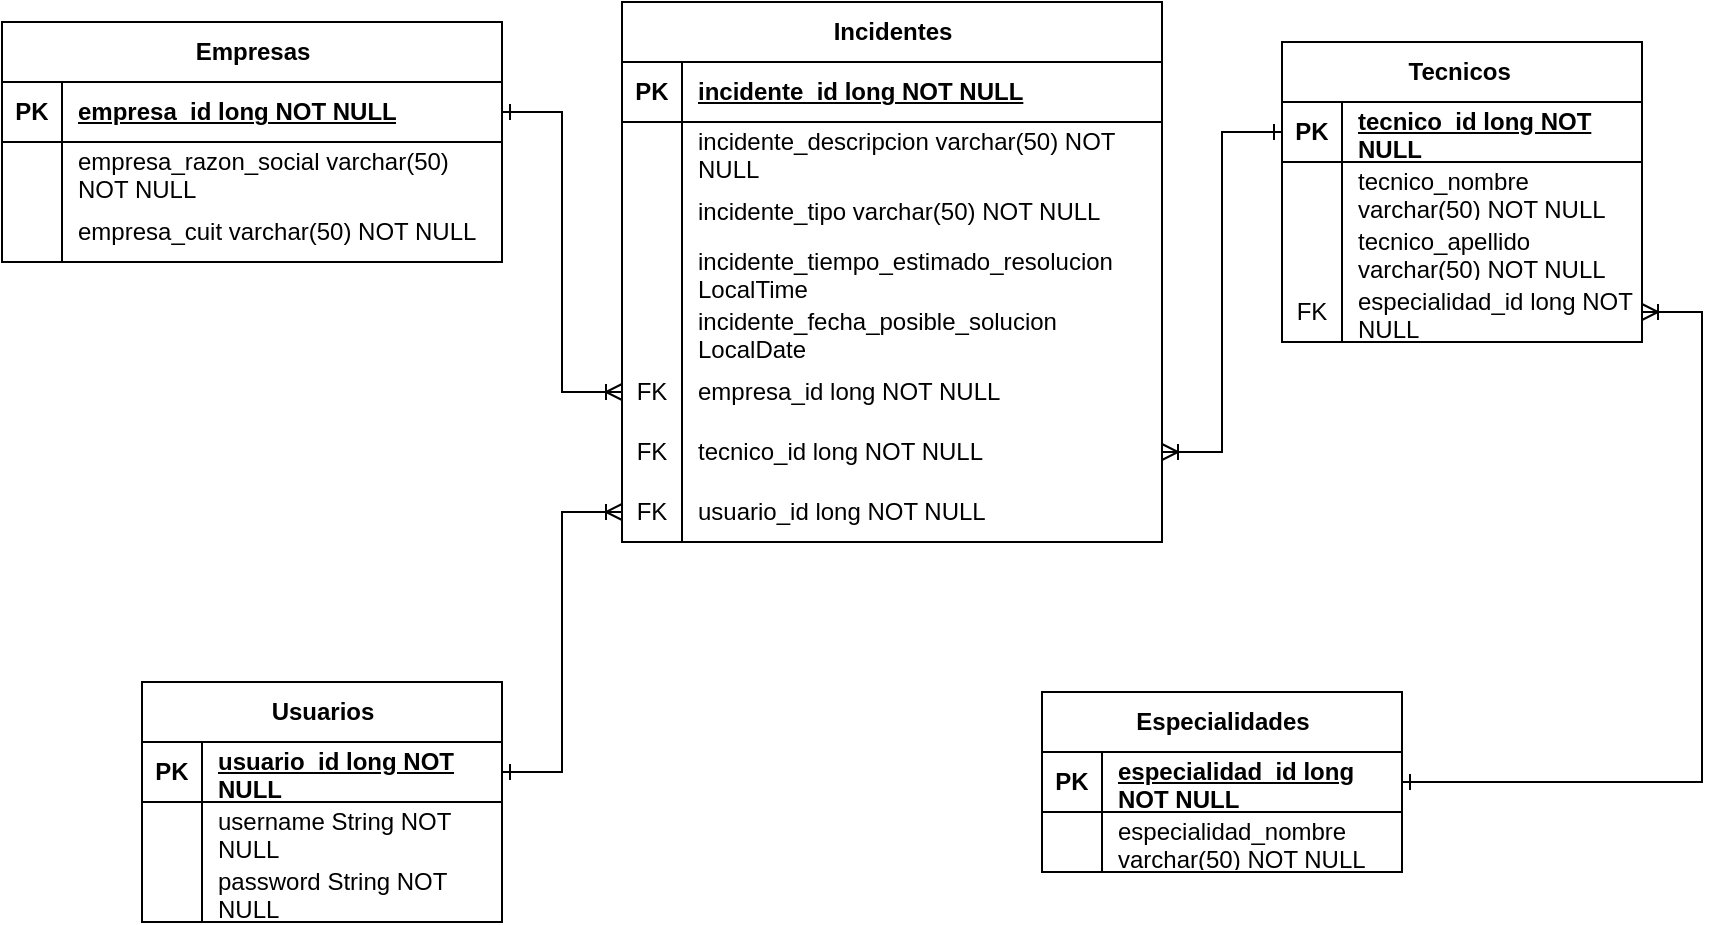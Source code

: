 <mxfile version="22.1.3" type="device">
  <diagram id="R2lEEEUBdFMjLlhIrx00" name="Page-1">
    <mxGraphModel dx="880" dy="446" grid="0" gridSize="10" guides="1" tooltips="1" connect="1" arrows="1" fold="1" page="1" pageScale="1" pageWidth="850" pageHeight="1100" background="none" math="0" shadow="0" extFonts="Permanent Marker^https://fonts.googleapis.com/css?family=Permanent+Marker">
      <root>
        <mxCell id="0" />
        <mxCell id="1" parent="0" />
        <mxCell id="V9MsBjlb3aq3BhwNbdIP-94" value="Empresas" style="shape=table;startSize=30;container=1;collapsible=1;childLayout=tableLayout;fixedRows=1;rowLines=0;fontStyle=1;align=center;resizeLast=1;html=1;" parent="1" vertex="1">
          <mxGeometry x="20" y="40" width="250" height="120" as="geometry" />
        </mxCell>
        <mxCell id="V9MsBjlb3aq3BhwNbdIP-95" value="" style="shape=tableRow;horizontal=0;startSize=0;swimlaneHead=0;swimlaneBody=0;fillColor=none;collapsible=0;dropTarget=0;points=[[0,0.5],[1,0.5]];portConstraint=eastwest;top=0;left=0;right=0;bottom=1;" parent="V9MsBjlb3aq3BhwNbdIP-94" vertex="1">
          <mxGeometry y="30" width="250" height="30" as="geometry" />
        </mxCell>
        <mxCell id="V9MsBjlb3aq3BhwNbdIP-96" value="PK" style="shape=partialRectangle;connectable=0;fillColor=none;top=0;left=0;bottom=0;right=0;fontStyle=1;overflow=hidden;whiteSpace=wrap;html=1;" parent="V9MsBjlb3aq3BhwNbdIP-95" vertex="1">
          <mxGeometry width="30" height="30" as="geometry">
            <mxRectangle width="30" height="30" as="alternateBounds" />
          </mxGeometry>
        </mxCell>
        <mxCell id="V9MsBjlb3aq3BhwNbdIP-97" value="empresa_id long NOT NULL" style="shape=partialRectangle;connectable=0;fillColor=none;top=0;left=0;bottom=0;right=0;align=left;spacingLeft=6;fontStyle=5;overflow=hidden;whiteSpace=wrap;html=1;" parent="V9MsBjlb3aq3BhwNbdIP-95" vertex="1">
          <mxGeometry x="30" width="220" height="30" as="geometry">
            <mxRectangle width="220" height="30" as="alternateBounds" />
          </mxGeometry>
        </mxCell>
        <mxCell id="V9MsBjlb3aq3BhwNbdIP-98" value="" style="shape=tableRow;horizontal=0;startSize=0;swimlaneHead=0;swimlaneBody=0;fillColor=none;collapsible=0;dropTarget=0;points=[[0,0.5],[1,0.5]];portConstraint=eastwest;top=0;left=0;right=0;bottom=0;" parent="V9MsBjlb3aq3BhwNbdIP-94" vertex="1">
          <mxGeometry y="60" width="250" height="30" as="geometry" />
        </mxCell>
        <mxCell id="V9MsBjlb3aq3BhwNbdIP-99" value="" style="shape=partialRectangle;connectable=0;fillColor=none;top=0;left=0;bottom=0;right=0;editable=1;overflow=hidden;whiteSpace=wrap;html=1;" parent="V9MsBjlb3aq3BhwNbdIP-98" vertex="1">
          <mxGeometry width="30" height="30" as="geometry">
            <mxRectangle width="30" height="30" as="alternateBounds" />
          </mxGeometry>
        </mxCell>
        <mxCell id="V9MsBjlb3aq3BhwNbdIP-100" value="empresa_razon_social varchar(50) NOT NULL" style="shape=partialRectangle;connectable=0;fillColor=none;top=0;left=0;bottom=0;right=0;align=left;spacingLeft=6;overflow=hidden;whiteSpace=wrap;html=1;" parent="V9MsBjlb3aq3BhwNbdIP-98" vertex="1">
          <mxGeometry x="30" width="220" height="30" as="geometry">
            <mxRectangle width="220" height="30" as="alternateBounds" />
          </mxGeometry>
        </mxCell>
        <mxCell id="V9MsBjlb3aq3BhwNbdIP-101" value="" style="shape=tableRow;horizontal=0;startSize=0;swimlaneHead=0;swimlaneBody=0;fillColor=none;collapsible=0;dropTarget=0;points=[[0,0.5],[1,0.5]];portConstraint=eastwest;top=0;left=0;right=0;bottom=0;" parent="V9MsBjlb3aq3BhwNbdIP-94" vertex="1">
          <mxGeometry y="90" width="250" height="30" as="geometry" />
        </mxCell>
        <mxCell id="V9MsBjlb3aq3BhwNbdIP-102" value="" style="shape=partialRectangle;connectable=0;fillColor=none;top=0;left=0;bottom=0;right=0;editable=1;overflow=hidden;whiteSpace=wrap;html=1;" parent="V9MsBjlb3aq3BhwNbdIP-101" vertex="1">
          <mxGeometry width="30" height="30" as="geometry">
            <mxRectangle width="30" height="30" as="alternateBounds" />
          </mxGeometry>
        </mxCell>
        <mxCell id="V9MsBjlb3aq3BhwNbdIP-103" value="empresa_cuit varchar(50) NOT NULL" style="shape=partialRectangle;connectable=0;fillColor=none;top=0;left=0;bottom=0;right=0;align=left;spacingLeft=6;overflow=hidden;whiteSpace=wrap;html=1;" parent="V9MsBjlb3aq3BhwNbdIP-101" vertex="1">
          <mxGeometry x="30" width="220" height="30" as="geometry">
            <mxRectangle width="220" height="30" as="alternateBounds" />
          </mxGeometry>
        </mxCell>
        <mxCell id="V9MsBjlb3aq3BhwNbdIP-107" value="Incidentes" style="shape=table;startSize=30;container=1;collapsible=1;childLayout=tableLayout;fixedRows=1;rowLines=0;fontStyle=1;align=center;resizeLast=1;html=1;" parent="1" vertex="1">
          <mxGeometry x="330" y="30" width="270" height="270" as="geometry" />
        </mxCell>
        <mxCell id="V9MsBjlb3aq3BhwNbdIP-108" value="" style="shape=tableRow;horizontal=0;startSize=0;swimlaneHead=0;swimlaneBody=0;fillColor=none;collapsible=0;dropTarget=0;points=[[0,0.5],[1,0.5]];portConstraint=eastwest;top=0;left=0;right=0;bottom=1;" parent="V9MsBjlb3aq3BhwNbdIP-107" vertex="1">
          <mxGeometry y="30" width="270" height="30" as="geometry" />
        </mxCell>
        <mxCell id="V9MsBjlb3aq3BhwNbdIP-109" value="PK" style="shape=partialRectangle;connectable=0;fillColor=none;top=0;left=0;bottom=0;right=0;fontStyle=1;overflow=hidden;whiteSpace=wrap;html=1;" parent="V9MsBjlb3aq3BhwNbdIP-108" vertex="1">
          <mxGeometry width="30" height="30" as="geometry">
            <mxRectangle width="30" height="30" as="alternateBounds" />
          </mxGeometry>
        </mxCell>
        <mxCell id="V9MsBjlb3aq3BhwNbdIP-110" value="incidente_id long NOT NULL" style="shape=partialRectangle;connectable=0;fillColor=none;top=0;left=0;bottom=0;right=0;align=left;spacingLeft=6;fontStyle=5;overflow=hidden;whiteSpace=wrap;html=1;" parent="V9MsBjlb3aq3BhwNbdIP-108" vertex="1">
          <mxGeometry x="30" width="240" height="30" as="geometry">
            <mxRectangle width="240" height="30" as="alternateBounds" />
          </mxGeometry>
        </mxCell>
        <mxCell id="V9MsBjlb3aq3BhwNbdIP-111" value="" style="shape=tableRow;horizontal=0;startSize=0;swimlaneHead=0;swimlaneBody=0;fillColor=none;collapsible=0;dropTarget=0;points=[[0,0.5],[1,0.5]];portConstraint=eastwest;top=0;left=0;right=0;bottom=0;" parent="V9MsBjlb3aq3BhwNbdIP-107" vertex="1">
          <mxGeometry y="60" width="270" height="30" as="geometry" />
        </mxCell>
        <mxCell id="V9MsBjlb3aq3BhwNbdIP-112" value="" style="shape=partialRectangle;connectable=0;fillColor=none;top=0;left=0;bottom=0;right=0;editable=1;overflow=hidden;whiteSpace=wrap;html=1;" parent="V9MsBjlb3aq3BhwNbdIP-111" vertex="1">
          <mxGeometry width="30" height="30" as="geometry">
            <mxRectangle width="30" height="30" as="alternateBounds" />
          </mxGeometry>
        </mxCell>
        <mxCell id="V9MsBjlb3aq3BhwNbdIP-113" value="incidente_descripcion varchar(50) NOT NULL" style="shape=partialRectangle;connectable=0;fillColor=none;top=0;left=0;bottom=0;right=0;align=left;spacingLeft=6;overflow=hidden;whiteSpace=wrap;html=1;" parent="V9MsBjlb3aq3BhwNbdIP-111" vertex="1">
          <mxGeometry x="30" width="240" height="30" as="geometry">
            <mxRectangle width="240" height="30" as="alternateBounds" />
          </mxGeometry>
        </mxCell>
        <mxCell id="V9MsBjlb3aq3BhwNbdIP-114" value="" style="shape=tableRow;horizontal=0;startSize=0;swimlaneHead=0;swimlaneBody=0;fillColor=none;collapsible=0;dropTarget=0;points=[[0,0.5],[1,0.5]];portConstraint=eastwest;top=0;left=0;right=0;bottom=0;" parent="V9MsBjlb3aq3BhwNbdIP-107" vertex="1">
          <mxGeometry y="90" width="270" height="30" as="geometry" />
        </mxCell>
        <mxCell id="V9MsBjlb3aq3BhwNbdIP-115" value="" style="shape=partialRectangle;connectable=0;fillColor=none;top=0;left=0;bottom=0;right=0;editable=1;overflow=hidden;whiteSpace=wrap;html=1;" parent="V9MsBjlb3aq3BhwNbdIP-114" vertex="1">
          <mxGeometry width="30" height="30" as="geometry">
            <mxRectangle width="30" height="30" as="alternateBounds" />
          </mxGeometry>
        </mxCell>
        <mxCell id="V9MsBjlb3aq3BhwNbdIP-116" value="incidente_tipo varchar(50) NOT NULL" style="shape=partialRectangle;connectable=0;fillColor=none;top=0;left=0;bottom=0;right=0;align=left;spacingLeft=6;overflow=hidden;whiteSpace=wrap;html=1;" parent="V9MsBjlb3aq3BhwNbdIP-114" vertex="1">
          <mxGeometry x="30" width="240" height="30" as="geometry">
            <mxRectangle width="240" height="30" as="alternateBounds" />
          </mxGeometry>
        </mxCell>
        <mxCell id="V9MsBjlb3aq3BhwNbdIP-123" value="" style="shape=tableRow;horizontal=0;startSize=0;swimlaneHead=0;swimlaneBody=0;fillColor=none;collapsible=0;dropTarget=0;points=[[0,0.5],[1,0.5]];portConstraint=eastwest;top=0;left=0;right=0;bottom=0;" parent="V9MsBjlb3aq3BhwNbdIP-107" vertex="1">
          <mxGeometry y="120" width="270" height="30" as="geometry" />
        </mxCell>
        <mxCell id="V9MsBjlb3aq3BhwNbdIP-124" value="" style="shape=partialRectangle;connectable=0;fillColor=none;top=0;left=0;bottom=0;right=0;editable=1;overflow=hidden;whiteSpace=wrap;html=1;" parent="V9MsBjlb3aq3BhwNbdIP-123" vertex="1">
          <mxGeometry width="30" height="30" as="geometry">
            <mxRectangle width="30" height="30" as="alternateBounds" />
          </mxGeometry>
        </mxCell>
        <mxCell id="V9MsBjlb3aq3BhwNbdIP-125" value="incidente_tiempo_estimado_resolucion LocalTime" style="shape=partialRectangle;connectable=0;fillColor=none;top=0;left=0;bottom=0;right=0;align=left;spacingLeft=6;overflow=hidden;whiteSpace=wrap;html=1;" parent="V9MsBjlb3aq3BhwNbdIP-123" vertex="1">
          <mxGeometry x="30" width="240" height="30" as="geometry">
            <mxRectangle width="240" height="30" as="alternateBounds" />
          </mxGeometry>
        </mxCell>
        <mxCell id="V9MsBjlb3aq3BhwNbdIP-120" value="" style="shape=tableRow;horizontal=0;startSize=0;swimlaneHead=0;swimlaneBody=0;fillColor=none;collapsible=0;dropTarget=0;points=[[0,0.5],[1,0.5]];portConstraint=eastwest;top=0;left=0;right=0;bottom=0;" parent="V9MsBjlb3aq3BhwNbdIP-107" vertex="1">
          <mxGeometry y="150" width="270" height="30" as="geometry" />
        </mxCell>
        <mxCell id="V9MsBjlb3aq3BhwNbdIP-121" value="" style="shape=partialRectangle;connectable=0;fillColor=none;top=0;left=0;bottom=0;right=0;editable=1;overflow=hidden;whiteSpace=wrap;html=1;" parent="V9MsBjlb3aq3BhwNbdIP-120" vertex="1">
          <mxGeometry width="30" height="30" as="geometry">
            <mxRectangle width="30" height="30" as="alternateBounds" />
          </mxGeometry>
        </mxCell>
        <mxCell id="V9MsBjlb3aq3BhwNbdIP-122" value="incidente_fecha_posible_solucion LocalDate" style="shape=partialRectangle;connectable=0;fillColor=none;top=0;left=0;bottom=0;right=0;align=left;spacingLeft=6;overflow=hidden;whiteSpace=wrap;html=1;" parent="V9MsBjlb3aq3BhwNbdIP-120" vertex="1">
          <mxGeometry x="30" width="240" height="30" as="geometry">
            <mxRectangle width="240" height="30" as="alternateBounds" />
          </mxGeometry>
        </mxCell>
        <mxCell id="V9MsBjlb3aq3BhwNbdIP-132" value="" style="shape=tableRow;horizontal=0;startSize=0;swimlaneHead=0;swimlaneBody=0;fillColor=none;collapsible=0;dropTarget=0;points=[[0,0.5],[1,0.5]];portConstraint=eastwest;top=0;left=0;right=0;bottom=0;" parent="V9MsBjlb3aq3BhwNbdIP-107" vertex="1">
          <mxGeometry y="180" width="270" height="30" as="geometry" />
        </mxCell>
        <mxCell id="V9MsBjlb3aq3BhwNbdIP-133" value="FK" style="shape=partialRectangle;connectable=0;fillColor=none;top=0;left=0;bottom=0;right=0;editable=1;overflow=hidden;whiteSpace=wrap;html=1;" parent="V9MsBjlb3aq3BhwNbdIP-132" vertex="1">
          <mxGeometry width="30" height="30" as="geometry">
            <mxRectangle width="30" height="30" as="alternateBounds" />
          </mxGeometry>
        </mxCell>
        <mxCell id="V9MsBjlb3aq3BhwNbdIP-134" value="empresa_id long NOT NULL" style="shape=partialRectangle;connectable=0;fillColor=none;top=0;left=0;bottom=0;right=0;align=left;spacingLeft=6;overflow=hidden;whiteSpace=wrap;html=1;" parent="V9MsBjlb3aq3BhwNbdIP-132" vertex="1">
          <mxGeometry x="30" width="240" height="30" as="geometry">
            <mxRectangle width="240" height="30" as="alternateBounds" />
          </mxGeometry>
        </mxCell>
        <mxCell id="V9MsBjlb3aq3BhwNbdIP-135" value="" style="shape=tableRow;horizontal=0;startSize=0;swimlaneHead=0;swimlaneBody=0;fillColor=none;collapsible=0;dropTarget=0;points=[[0,0.5],[1,0.5]];portConstraint=eastwest;top=0;left=0;right=0;bottom=0;" parent="V9MsBjlb3aq3BhwNbdIP-107" vertex="1">
          <mxGeometry y="210" width="270" height="30" as="geometry" />
        </mxCell>
        <mxCell id="V9MsBjlb3aq3BhwNbdIP-136" value="FK" style="shape=partialRectangle;connectable=0;fillColor=none;top=0;left=0;bottom=0;right=0;editable=1;overflow=hidden;whiteSpace=wrap;html=1;" parent="V9MsBjlb3aq3BhwNbdIP-135" vertex="1">
          <mxGeometry width="30" height="30" as="geometry">
            <mxRectangle width="30" height="30" as="alternateBounds" />
          </mxGeometry>
        </mxCell>
        <mxCell id="V9MsBjlb3aq3BhwNbdIP-137" value="tecnico_id long NOT NULL" style="shape=partialRectangle;connectable=0;fillColor=none;top=0;left=0;bottom=0;right=0;align=left;spacingLeft=6;overflow=hidden;whiteSpace=wrap;html=1;" parent="V9MsBjlb3aq3BhwNbdIP-135" vertex="1">
          <mxGeometry x="30" width="240" height="30" as="geometry">
            <mxRectangle width="240" height="30" as="alternateBounds" />
          </mxGeometry>
        </mxCell>
        <mxCell id="V9MsBjlb3aq3BhwNbdIP-126" value="" style="shape=tableRow;horizontal=0;startSize=0;swimlaneHead=0;swimlaneBody=0;fillColor=none;collapsible=0;dropTarget=0;points=[[0,0.5],[1,0.5]];portConstraint=eastwest;top=0;left=0;right=0;bottom=0;" parent="V9MsBjlb3aq3BhwNbdIP-107" vertex="1">
          <mxGeometry y="240" width="270" height="30" as="geometry" />
        </mxCell>
        <mxCell id="V9MsBjlb3aq3BhwNbdIP-127" value="FK" style="shape=partialRectangle;connectable=0;fillColor=none;top=0;left=0;bottom=0;right=0;editable=1;overflow=hidden;whiteSpace=wrap;html=1;" parent="V9MsBjlb3aq3BhwNbdIP-126" vertex="1">
          <mxGeometry width="30" height="30" as="geometry">
            <mxRectangle width="30" height="30" as="alternateBounds" />
          </mxGeometry>
        </mxCell>
        <mxCell id="V9MsBjlb3aq3BhwNbdIP-128" value="usuario_id long NOT NULL" style="shape=partialRectangle;connectable=0;fillColor=none;top=0;left=0;bottom=0;right=0;align=left;spacingLeft=6;overflow=hidden;whiteSpace=wrap;html=1;" parent="V9MsBjlb3aq3BhwNbdIP-126" vertex="1">
          <mxGeometry x="30" width="240" height="30" as="geometry">
            <mxRectangle width="240" height="30" as="alternateBounds" />
          </mxGeometry>
        </mxCell>
        <mxCell id="V9MsBjlb3aq3BhwNbdIP-138" value="Tecnicos&amp;nbsp;" style="shape=table;startSize=30;container=1;collapsible=1;childLayout=tableLayout;fixedRows=1;rowLines=0;fontStyle=1;align=center;resizeLast=1;html=1;" parent="1" vertex="1">
          <mxGeometry x="660" y="50" width="180" height="150" as="geometry" />
        </mxCell>
        <mxCell id="V9MsBjlb3aq3BhwNbdIP-139" value="" style="shape=tableRow;horizontal=0;startSize=0;swimlaneHead=0;swimlaneBody=0;fillColor=none;collapsible=0;dropTarget=0;points=[[0,0.5],[1,0.5]];portConstraint=eastwest;top=0;left=0;right=0;bottom=1;" parent="V9MsBjlb3aq3BhwNbdIP-138" vertex="1">
          <mxGeometry y="30" width="180" height="30" as="geometry" />
        </mxCell>
        <mxCell id="V9MsBjlb3aq3BhwNbdIP-140" value="PK" style="shape=partialRectangle;connectable=0;fillColor=none;top=0;left=0;bottom=0;right=0;fontStyle=1;overflow=hidden;whiteSpace=wrap;html=1;" parent="V9MsBjlb3aq3BhwNbdIP-139" vertex="1">
          <mxGeometry width="30" height="30" as="geometry">
            <mxRectangle width="30" height="30" as="alternateBounds" />
          </mxGeometry>
        </mxCell>
        <mxCell id="V9MsBjlb3aq3BhwNbdIP-141" value="tecnico_id long NOT NULL" style="shape=partialRectangle;connectable=0;fillColor=none;top=0;left=0;bottom=0;right=0;align=left;spacingLeft=6;fontStyle=5;overflow=hidden;whiteSpace=wrap;html=1;" parent="V9MsBjlb3aq3BhwNbdIP-139" vertex="1">
          <mxGeometry x="30" width="150" height="30" as="geometry">
            <mxRectangle width="150" height="30" as="alternateBounds" />
          </mxGeometry>
        </mxCell>
        <mxCell id="V9MsBjlb3aq3BhwNbdIP-142" value="" style="shape=tableRow;horizontal=0;startSize=0;swimlaneHead=0;swimlaneBody=0;fillColor=none;collapsible=0;dropTarget=0;points=[[0,0.5],[1,0.5]];portConstraint=eastwest;top=0;left=0;right=0;bottom=0;" parent="V9MsBjlb3aq3BhwNbdIP-138" vertex="1">
          <mxGeometry y="60" width="180" height="30" as="geometry" />
        </mxCell>
        <mxCell id="V9MsBjlb3aq3BhwNbdIP-143" value="" style="shape=partialRectangle;connectable=0;fillColor=none;top=0;left=0;bottom=0;right=0;editable=1;overflow=hidden;whiteSpace=wrap;html=1;" parent="V9MsBjlb3aq3BhwNbdIP-142" vertex="1">
          <mxGeometry width="30" height="30" as="geometry">
            <mxRectangle width="30" height="30" as="alternateBounds" />
          </mxGeometry>
        </mxCell>
        <mxCell id="V9MsBjlb3aq3BhwNbdIP-144" value="tecnico_nombre varchar(50) NOT NULL" style="shape=partialRectangle;connectable=0;fillColor=none;top=0;left=0;bottom=0;right=0;align=left;spacingLeft=6;overflow=hidden;whiteSpace=wrap;html=1;" parent="V9MsBjlb3aq3BhwNbdIP-142" vertex="1">
          <mxGeometry x="30" width="150" height="30" as="geometry">
            <mxRectangle width="150" height="30" as="alternateBounds" />
          </mxGeometry>
        </mxCell>
        <mxCell id="V9MsBjlb3aq3BhwNbdIP-145" value="" style="shape=tableRow;horizontal=0;startSize=0;swimlaneHead=0;swimlaneBody=0;fillColor=none;collapsible=0;dropTarget=0;points=[[0,0.5],[1,0.5]];portConstraint=eastwest;top=0;left=0;right=0;bottom=0;" parent="V9MsBjlb3aq3BhwNbdIP-138" vertex="1">
          <mxGeometry y="90" width="180" height="30" as="geometry" />
        </mxCell>
        <mxCell id="V9MsBjlb3aq3BhwNbdIP-146" value="" style="shape=partialRectangle;connectable=0;fillColor=none;top=0;left=0;bottom=0;right=0;editable=1;overflow=hidden;whiteSpace=wrap;html=1;" parent="V9MsBjlb3aq3BhwNbdIP-145" vertex="1">
          <mxGeometry width="30" height="30" as="geometry">
            <mxRectangle width="30" height="30" as="alternateBounds" />
          </mxGeometry>
        </mxCell>
        <mxCell id="V9MsBjlb3aq3BhwNbdIP-147" value="tecnico_apellido varchar(50) NOT NULL" style="shape=partialRectangle;connectable=0;fillColor=none;top=0;left=0;bottom=0;right=0;align=left;spacingLeft=6;overflow=hidden;whiteSpace=wrap;html=1;" parent="V9MsBjlb3aq3BhwNbdIP-145" vertex="1">
          <mxGeometry x="30" width="150" height="30" as="geometry">
            <mxRectangle width="150" height="30" as="alternateBounds" />
          </mxGeometry>
        </mxCell>
        <mxCell id="V9MsBjlb3aq3BhwNbdIP-177" value="" style="shape=tableRow;horizontal=0;startSize=0;swimlaneHead=0;swimlaneBody=0;fillColor=none;collapsible=0;dropTarget=0;points=[[0,0.5],[1,0.5]];portConstraint=eastwest;top=0;left=0;right=0;bottom=0;" parent="V9MsBjlb3aq3BhwNbdIP-138" vertex="1">
          <mxGeometry y="120" width="180" height="30" as="geometry" />
        </mxCell>
        <mxCell id="V9MsBjlb3aq3BhwNbdIP-178" value="FK" style="shape=partialRectangle;connectable=0;fillColor=none;top=0;left=0;bottom=0;right=0;editable=1;overflow=hidden;whiteSpace=wrap;html=1;" parent="V9MsBjlb3aq3BhwNbdIP-177" vertex="1">
          <mxGeometry width="30" height="30" as="geometry">
            <mxRectangle width="30" height="30" as="alternateBounds" />
          </mxGeometry>
        </mxCell>
        <mxCell id="V9MsBjlb3aq3BhwNbdIP-179" value="especialidad_id long NOT NULL" style="shape=partialRectangle;connectable=0;fillColor=none;top=0;left=0;bottom=0;right=0;align=left;spacingLeft=6;overflow=hidden;whiteSpace=wrap;html=1;" parent="V9MsBjlb3aq3BhwNbdIP-177" vertex="1">
          <mxGeometry x="30" width="150" height="30" as="geometry">
            <mxRectangle width="150" height="30" as="alternateBounds" />
          </mxGeometry>
        </mxCell>
        <mxCell id="V9MsBjlb3aq3BhwNbdIP-151" value="Especialidades" style="shape=table;startSize=30;container=1;collapsible=1;childLayout=tableLayout;fixedRows=1;rowLines=0;fontStyle=1;align=center;resizeLast=1;html=1;" parent="1" vertex="1">
          <mxGeometry x="540" y="375" width="180" height="90" as="geometry" />
        </mxCell>
        <mxCell id="V9MsBjlb3aq3BhwNbdIP-152" value="" style="shape=tableRow;horizontal=0;startSize=0;swimlaneHead=0;swimlaneBody=0;fillColor=none;collapsible=0;dropTarget=0;points=[[0,0.5],[1,0.5]];portConstraint=eastwest;top=0;left=0;right=0;bottom=1;" parent="V9MsBjlb3aq3BhwNbdIP-151" vertex="1">
          <mxGeometry y="30" width="180" height="30" as="geometry" />
        </mxCell>
        <mxCell id="V9MsBjlb3aq3BhwNbdIP-153" value="PK" style="shape=partialRectangle;connectable=0;fillColor=none;top=0;left=0;bottom=0;right=0;fontStyle=1;overflow=hidden;whiteSpace=wrap;html=1;" parent="V9MsBjlb3aq3BhwNbdIP-152" vertex="1">
          <mxGeometry width="30" height="30" as="geometry">
            <mxRectangle width="30" height="30" as="alternateBounds" />
          </mxGeometry>
        </mxCell>
        <mxCell id="V9MsBjlb3aq3BhwNbdIP-154" value="especialidad_id long NOT NULL" style="shape=partialRectangle;connectable=0;fillColor=none;top=0;left=0;bottom=0;right=0;align=left;spacingLeft=6;fontStyle=5;overflow=hidden;whiteSpace=wrap;html=1;" parent="V9MsBjlb3aq3BhwNbdIP-152" vertex="1">
          <mxGeometry x="30" width="150" height="30" as="geometry">
            <mxRectangle width="150" height="30" as="alternateBounds" />
          </mxGeometry>
        </mxCell>
        <mxCell id="V9MsBjlb3aq3BhwNbdIP-155" value="" style="shape=tableRow;horizontal=0;startSize=0;swimlaneHead=0;swimlaneBody=0;fillColor=none;collapsible=0;dropTarget=0;points=[[0,0.5],[1,0.5]];portConstraint=eastwest;top=0;left=0;right=0;bottom=0;" parent="V9MsBjlb3aq3BhwNbdIP-151" vertex="1">
          <mxGeometry y="60" width="180" height="30" as="geometry" />
        </mxCell>
        <mxCell id="V9MsBjlb3aq3BhwNbdIP-156" value="" style="shape=partialRectangle;connectable=0;fillColor=none;top=0;left=0;bottom=0;right=0;editable=1;overflow=hidden;whiteSpace=wrap;html=1;" parent="V9MsBjlb3aq3BhwNbdIP-155" vertex="1">
          <mxGeometry width="30" height="30" as="geometry">
            <mxRectangle width="30" height="30" as="alternateBounds" />
          </mxGeometry>
        </mxCell>
        <mxCell id="V9MsBjlb3aq3BhwNbdIP-157" value="especialidad_nombre varchar(50) NOT NULL" style="shape=partialRectangle;connectable=0;fillColor=none;top=0;left=0;bottom=0;right=0;align=left;spacingLeft=6;overflow=hidden;whiteSpace=wrap;html=1;" parent="V9MsBjlb3aq3BhwNbdIP-155" vertex="1">
          <mxGeometry x="30" width="150" height="30" as="geometry">
            <mxRectangle width="150" height="30" as="alternateBounds" />
          </mxGeometry>
        </mxCell>
        <mxCell id="V9MsBjlb3aq3BhwNbdIP-164" value="Usuarios" style="shape=table;startSize=30;container=1;collapsible=1;childLayout=tableLayout;fixedRows=1;rowLines=0;fontStyle=1;align=center;resizeLast=1;html=1;" parent="1" vertex="1">
          <mxGeometry x="90" y="370" width="180" height="120" as="geometry" />
        </mxCell>
        <mxCell id="V9MsBjlb3aq3BhwNbdIP-165" value="" style="shape=tableRow;horizontal=0;startSize=0;swimlaneHead=0;swimlaneBody=0;fillColor=none;collapsible=0;dropTarget=0;points=[[0,0.5],[1,0.5]];portConstraint=eastwest;top=0;left=0;right=0;bottom=1;" parent="V9MsBjlb3aq3BhwNbdIP-164" vertex="1">
          <mxGeometry y="30" width="180" height="30" as="geometry" />
        </mxCell>
        <mxCell id="V9MsBjlb3aq3BhwNbdIP-166" value="PK" style="shape=partialRectangle;connectable=0;fillColor=none;top=0;left=0;bottom=0;right=0;fontStyle=1;overflow=hidden;whiteSpace=wrap;html=1;" parent="V9MsBjlb3aq3BhwNbdIP-165" vertex="1">
          <mxGeometry width="30" height="30" as="geometry">
            <mxRectangle width="30" height="30" as="alternateBounds" />
          </mxGeometry>
        </mxCell>
        <mxCell id="V9MsBjlb3aq3BhwNbdIP-167" value="usuario_id long NOT NULL" style="shape=partialRectangle;connectable=0;fillColor=none;top=0;left=0;bottom=0;right=0;align=left;spacingLeft=6;fontStyle=5;overflow=hidden;whiteSpace=wrap;html=1;" parent="V9MsBjlb3aq3BhwNbdIP-165" vertex="1">
          <mxGeometry x="30" width="150" height="30" as="geometry">
            <mxRectangle width="150" height="30" as="alternateBounds" />
          </mxGeometry>
        </mxCell>
        <mxCell id="V9MsBjlb3aq3BhwNbdIP-168" value="" style="shape=tableRow;horizontal=0;startSize=0;swimlaneHead=0;swimlaneBody=0;fillColor=none;collapsible=0;dropTarget=0;points=[[0,0.5],[1,0.5]];portConstraint=eastwest;top=0;left=0;right=0;bottom=0;" parent="V9MsBjlb3aq3BhwNbdIP-164" vertex="1">
          <mxGeometry y="60" width="180" height="30" as="geometry" />
        </mxCell>
        <mxCell id="V9MsBjlb3aq3BhwNbdIP-169" value="" style="shape=partialRectangle;connectable=0;fillColor=none;top=0;left=0;bottom=0;right=0;editable=1;overflow=hidden;whiteSpace=wrap;html=1;" parent="V9MsBjlb3aq3BhwNbdIP-168" vertex="1">
          <mxGeometry width="30" height="30" as="geometry">
            <mxRectangle width="30" height="30" as="alternateBounds" />
          </mxGeometry>
        </mxCell>
        <mxCell id="V9MsBjlb3aq3BhwNbdIP-170" value="username String NOT NULL" style="shape=partialRectangle;connectable=0;fillColor=none;top=0;left=0;bottom=0;right=0;align=left;spacingLeft=6;overflow=hidden;whiteSpace=wrap;html=1;" parent="V9MsBjlb3aq3BhwNbdIP-168" vertex="1">
          <mxGeometry x="30" width="150" height="30" as="geometry">
            <mxRectangle width="150" height="30" as="alternateBounds" />
          </mxGeometry>
        </mxCell>
        <mxCell id="V9MsBjlb3aq3BhwNbdIP-171" value="" style="shape=tableRow;horizontal=0;startSize=0;swimlaneHead=0;swimlaneBody=0;fillColor=none;collapsible=0;dropTarget=0;points=[[0,0.5],[1,0.5]];portConstraint=eastwest;top=0;left=0;right=0;bottom=0;" parent="V9MsBjlb3aq3BhwNbdIP-164" vertex="1">
          <mxGeometry y="90" width="180" height="30" as="geometry" />
        </mxCell>
        <mxCell id="V9MsBjlb3aq3BhwNbdIP-172" value="" style="shape=partialRectangle;connectable=0;fillColor=none;top=0;left=0;bottom=0;right=0;editable=1;overflow=hidden;whiteSpace=wrap;html=1;" parent="V9MsBjlb3aq3BhwNbdIP-171" vertex="1">
          <mxGeometry width="30" height="30" as="geometry">
            <mxRectangle width="30" height="30" as="alternateBounds" />
          </mxGeometry>
        </mxCell>
        <mxCell id="V9MsBjlb3aq3BhwNbdIP-173" value="password String NOT NULL" style="shape=partialRectangle;connectable=0;fillColor=none;top=0;left=0;bottom=0;right=0;align=left;spacingLeft=6;overflow=hidden;whiteSpace=wrap;html=1;" parent="V9MsBjlb3aq3BhwNbdIP-171" vertex="1">
          <mxGeometry x="30" width="150" height="30" as="geometry">
            <mxRectangle width="150" height="30" as="alternateBounds" />
          </mxGeometry>
        </mxCell>
        <mxCell id="V9MsBjlb3aq3BhwNbdIP-180" style="edgeStyle=entityRelationEdgeStyle;rounded=0;orthogonalLoop=1;jettySize=auto;html=1;exitX=1;exitY=0.5;exitDx=0;exitDy=0;entryX=0;entryY=0.5;entryDx=0;entryDy=0;endArrow=ERoneToMany;endFill=0;startArrow=ERone;startFill=0;" parent="1" source="V9MsBjlb3aq3BhwNbdIP-95" target="V9MsBjlb3aq3BhwNbdIP-132" edge="1">
          <mxGeometry relative="1" as="geometry" />
        </mxCell>
        <mxCell id="V9MsBjlb3aq3BhwNbdIP-181" style="edgeStyle=entityRelationEdgeStyle;rounded=0;orthogonalLoop=1;jettySize=auto;html=1;exitX=0;exitY=0.5;exitDx=0;exitDy=0;endArrow=ERoneToMany;endFill=0;startArrow=ERone;startFill=0;" parent="1" source="V9MsBjlb3aq3BhwNbdIP-139" target="V9MsBjlb3aq3BhwNbdIP-135" edge="1">
          <mxGeometry relative="1" as="geometry" />
        </mxCell>
        <mxCell id="V9MsBjlb3aq3BhwNbdIP-184" style="edgeStyle=entityRelationEdgeStyle;rounded=0;orthogonalLoop=1;jettySize=auto;html=1;exitX=1;exitY=0.5;exitDx=0;exitDy=0;entryX=0;entryY=0.5;entryDx=0;entryDy=0;endArrow=ERoneToMany;endFill=0;startArrow=ERone;startFill=0;" parent="1" source="V9MsBjlb3aq3BhwNbdIP-165" target="V9MsBjlb3aq3BhwNbdIP-126" edge="1">
          <mxGeometry relative="1" as="geometry" />
        </mxCell>
        <mxCell id="V9MsBjlb3aq3BhwNbdIP-185" style="edgeStyle=entityRelationEdgeStyle;rounded=0;orthogonalLoop=1;jettySize=auto;html=1;exitX=1;exitY=0.5;exitDx=0;exitDy=0;endArrow=ERoneToMany;endFill=0;startArrow=ERone;startFill=0;" parent="1" source="V9MsBjlb3aq3BhwNbdIP-152" target="V9MsBjlb3aq3BhwNbdIP-177" edge="1">
          <mxGeometry relative="1" as="geometry">
            <Array as="points">
              <mxPoint x="720" y="290" />
              <mxPoint x="530" y="350" />
              <mxPoint x="810" y="290" />
            </Array>
          </mxGeometry>
        </mxCell>
      </root>
    </mxGraphModel>
  </diagram>
</mxfile>
